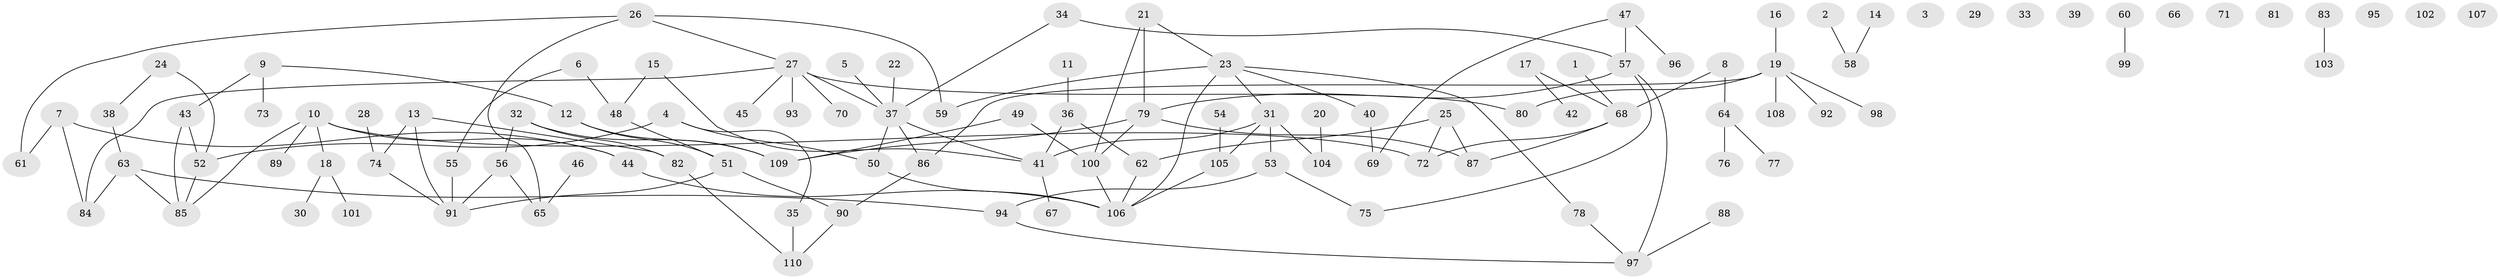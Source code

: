 // Generated by graph-tools (version 1.1) at 2025/25/03/09/25 03:25:14]
// undirected, 110 vertices, 129 edges
graph export_dot {
graph [start="1"]
  node [color=gray90,style=filled];
  1;
  2;
  3;
  4;
  5;
  6;
  7;
  8;
  9;
  10;
  11;
  12;
  13;
  14;
  15;
  16;
  17;
  18;
  19;
  20;
  21;
  22;
  23;
  24;
  25;
  26;
  27;
  28;
  29;
  30;
  31;
  32;
  33;
  34;
  35;
  36;
  37;
  38;
  39;
  40;
  41;
  42;
  43;
  44;
  45;
  46;
  47;
  48;
  49;
  50;
  51;
  52;
  53;
  54;
  55;
  56;
  57;
  58;
  59;
  60;
  61;
  62;
  63;
  64;
  65;
  66;
  67;
  68;
  69;
  70;
  71;
  72;
  73;
  74;
  75;
  76;
  77;
  78;
  79;
  80;
  81;
  82;
  83;
  84;
  85;
  86;
  87;
  88;
  89;
  90;
  91;
  92;
  93;
  94;
  95;
  96;
  97;
  98;
  99;
  100;
  101;
  102;
  103;
  104;
  105;
  106;
  107;
  108;
  109;
  110;
  1 -- 68;
  2 -- 58;
  4 -- 35;
  4 -- 50;
  4 -- 52;
  5 -- 37;
  6 -- 48;
  6 -- 55;
  7 -- 44;
  7 -- 61;
  7 -- 84;
  8 -- 64;
  8 -- 68;
  9 -- 12;
  9 -- 43;
  9 -- 73;
  10 -- 18;
  10 -- 44;
  10 -- 72;
  10 -- 85;
  10 -- 89;
  11 -- 36;
  12 -- 51;
  12 -- 109;
  13 -- 74;
  13 -- 82;
  13 -- 91;
  14 -- 58;
  15 -- 41;
  15 -- 48;
  16 -- 19;
  17 -- 42;
  17 -- 68;
  18 -- 30;
  18 -- 101;
  19 -- 80;
  19 -- 86;
  19 -- 92;
  19 -- 98;
  19 -- 108;
  20 -- 104;
  21 -- 23;
  21 -- 79;
  21 -- 100;
  22 -- 37;
  23 -- 31;
  23 -- 40;
  23 -- 59;
  23 -- 78;
  23 -- 106;
  24 -- 38;
  24 -- 52;
  25 -- 62;
  25 -- 72;
  25 -- 87;
  26 -- 27;
  26 -- 59;
  26 -- 61;
  26 -- 65;
  27 -- 37;
  27 -- 45;
  27 -- 70;
  27 -- 80;
  27 -- 84;
  27 -- 93;
  28 -- 74;
  31 -- 41;
  31 -- 53;
  31 -- 104;
  31 -- 105;
  32 -- 56;
  32 -- 82;
  32 -- 109;
  34 -- 37;
  34 -- 57;
  35 -- 110;
  36 -- 41;
  36 -- 62;
  37 -- 41;
  37 -- 50;
  37 -- 86;
  38 -- 63;
  40 -- 69;
  41 -- 67;
  43 -- 52;
  43 -- 85;
  44 -- 106;
  46 -- 65;
  47 -- 57;
  47 -- 69;
  47 -- 96;
  48 -- 51;
  49 -- 100;
  49 -- 109;
  50 -- 106;
  51 -- 90;
  51 -- 91;
  52 -- 85;
  53 -- 75;
  53 -- 94;
  54 -- 105;
  55 -- 91;
  56 -- 65;
  56 -- 91;
  57 -- 75;
  57 -- 79;
  57 -- 97;
  60 -- 99;
  62 -- 106;
  63 -- 84;
  63 -- 85;
  63 -- 94;
  64 -- 76;
  64 -- 77;
  68 -- 72;
  68 -- 87;
  74 -- 91;
  78 -- 97;
  79 -- 87;
  79 -- 100;
  79 -- 109;
  82 -- 110;
  83 -- 103;
  86 -- 90;
  88 -- 97;
  90 -- 110;
  94 -- 97;
  100 -- 106;
  105 -- 106;
}
